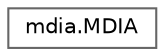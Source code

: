 digraph "Graphical Class Hierarchy"
{
 // LATEX_PDF_SIZE
  bgcolor="transparent";
  edge [fontname=Helvetica,fontsize=10,labelfontname=Helvetica,labelfontsize=10];
  node [fontname=Helvetica,fontsize=10,shape=box,height=0.2,width=0.4];
  rankdir="LR";
  Node0 [id="Node000000",label="mdia.MDIA",height=0.2,width=0.4,color="grey40", fillcolor="white", style="filled",URL="$classmdia_1_1_m_d_i_a.html",tooltip=" "];
}
